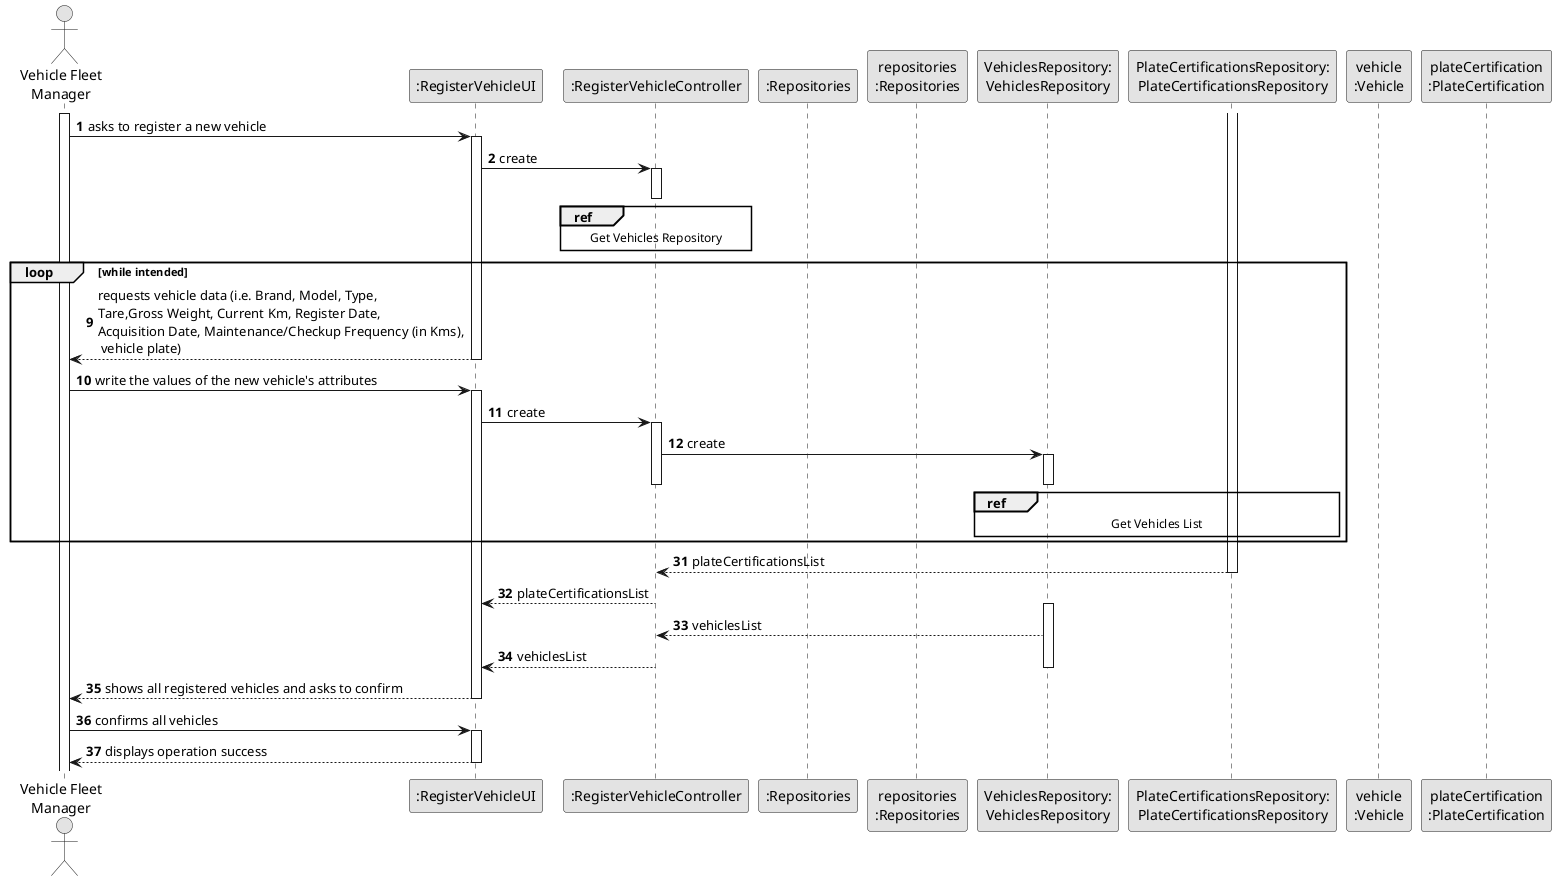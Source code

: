 @startuml
skinparam monochrome true
skinparam packageStyle rectangle
skinparam shadowing false

actor "Vehicle Fleet\nManager" as VFM
participant ":RegisterVehicleUI" as UI
participant ":RegisterVehicleController" as CTRL
participant ":Repositories" as RepositorySingleton
participant "repositories\n:Repositories" as PLAT
participant "VehiclesRepository:\nVehiclesRepository" as VehiclesRepository
participant "PlateCertificationsRepository:\nPlateCertificationsRepository" as PlateCertificationsRepository
participant "vehicle\n:Vehicle" as VEICULO
participant "plateCertification\n:PlateCertification" as PLATE_CERTIFICATION

autonumber 1

activate VFM

VFM -> UI : asks to register a new vehicle
activate UI

UI -> CTRL : create
activate CTRL

ref over CTRL
    Get Vehicles Repository
end ref
deactivate CTRL

loop while intended
autonumber 9
UI --> VFM : requests vehicle data (i.e. Brand, Model, Type, \nTare,Gross Weight, Current Km, Register Date, \nAcquisition Date, Maintenance/Checkup Frequency (in Kms),\n vehicle plate)

deactivate UI

VFM -> UI : write the values of the new vehicle's attributes
activate UI

UI -> CTRL: create
activate CTRL

CTRL -> VehiclesRepository : create
activate VehiclesRepository

ref over VehiclesRepository,PlateCertificationsRepository
    Get Vehicles List
end ref

deactivate VehiclesRepository
deactivate CTRL
end

activate PlateCertificationsRepository
autonumber 31
CTRL <-- PlateCertificationsRepository : plateCertificationsList
deactivate PlateCertificationsRepository

CTRL --> UI : plateCertificationsList
activate VehiclesRepository
CTRL <-- VehiclesRepository : vehiclesList
CTRL --> UI : vehiclesList
deactivate VehiclesRepository
deactivate CTRL

UI --> VFM : shows all registered vehicles and asks to confirm
deactivate UI

VFM -> UI : confirms all vehicles
activate UI
UI --> VFM : displays operation success
deactivate UI

@enduml
